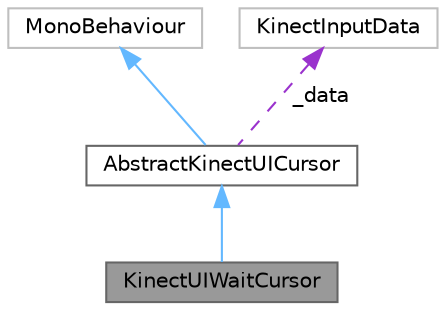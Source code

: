 digraph "KinectUIWaitCursor"
{
 // LATEX_PDF_SIZE
  bgcolor="transparent";
  edge [fontname=Helvetica,fontsize=10,labelfontname=Helvetica,labelfontsize=10];
  node [fontname=Helvetica,fontsize=10,shape=box,height=0.2,width=0.4];
  Node1 [label="KinectUIWaitCursor",height=0.2,width=0.4,color="gray40", fillcolor="grey60", style="filled", fontcolor="black",tooltip=" "];
  Node2 -> Node1 [dir="back",color="steelblue1",style="solid"];
  Node2 [label="AbstractKinectUICursor",height=0.2,width=0.4,color="gray40", fillcolor="white", style="filled",URL="$class_abstract_kinect_u_i_cursor.html",tooltip="Abstract UI component class for hand cursor objects."];
  Node3 -> Node2 [dir="back",color="steelblue1",style="solid"];
  Node3 [label="MonoBehaviour",height=0.2,width=0.4,color="grey75", fillcolor="white", style="filled",tooltip=" "];
  Node4 -> Node2 [dir="back",color="darkorchid3",style="dashed",label=" _data" ];
  Node4 [label="KinectInputData",height=0.2,width=0.4,color="grey75", fillcolor="white", style="filled",URL="$class_kinect_input_data.html",tooltip=" "];
}

